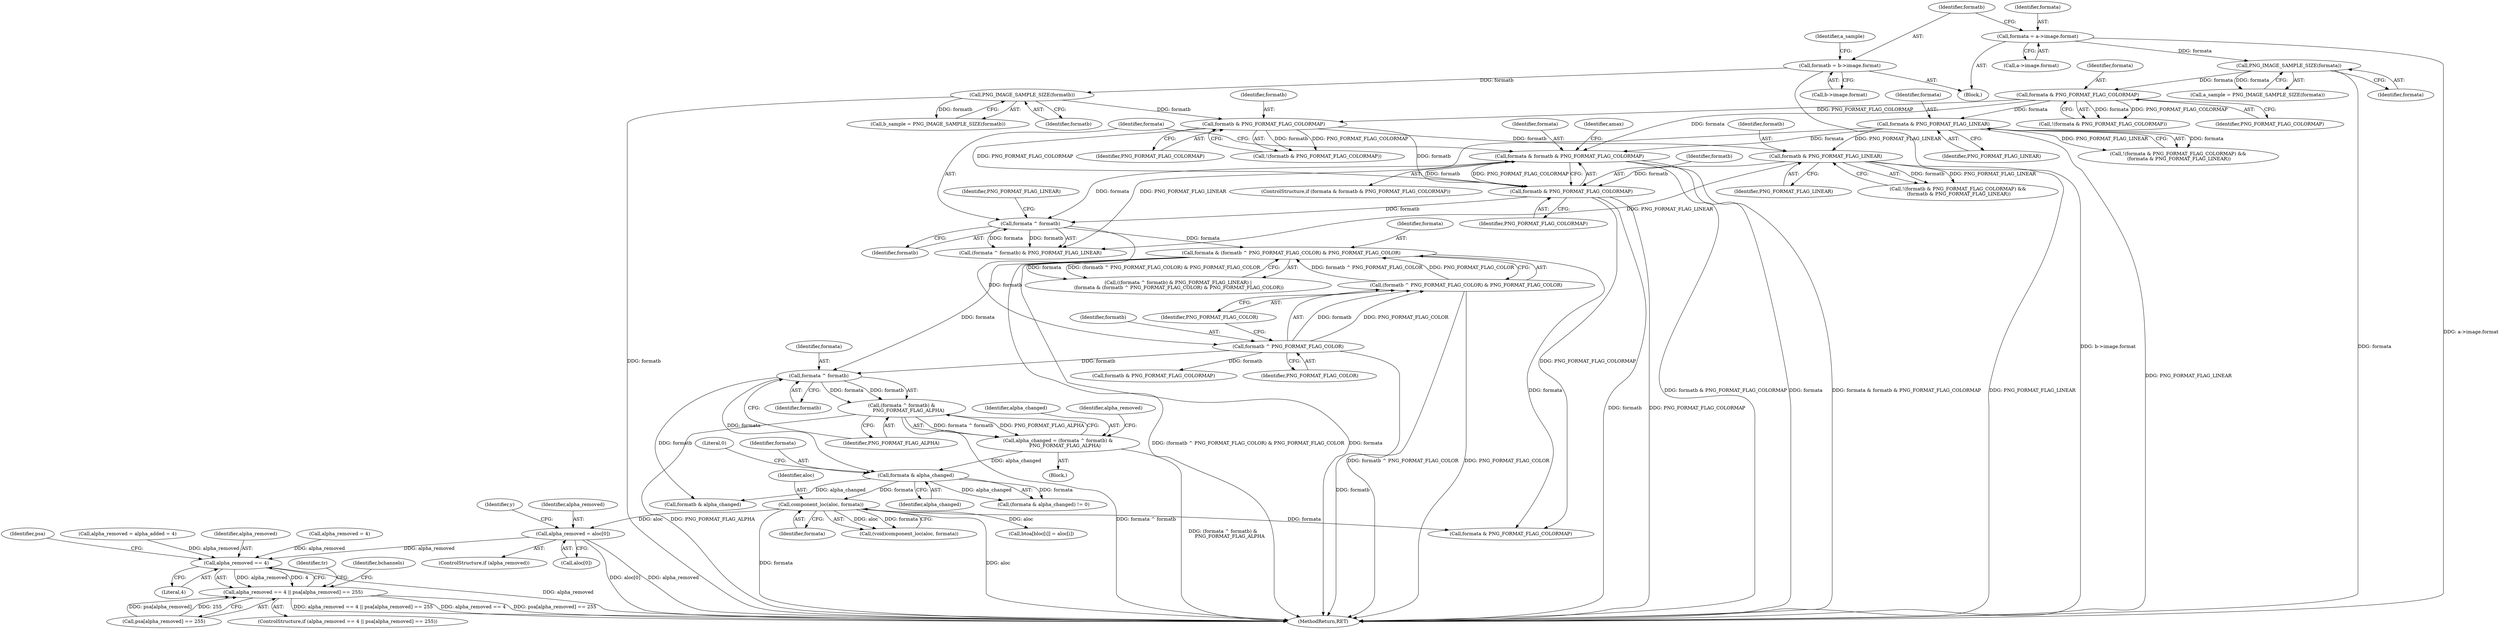 digraph "0_Android_9d4853418ab2f754c2b63e091c29c5529b8b86ca_27@API" {
"1000767" [label="(Call,alpha_removed = aloc[0])"];
"1000722" [label="(Call,component_loc(aloc, formata))"];
"1000705" [label="(Call,formata & alpha_changed)"];
"1000698" [label="(Call,formata ^ formatb)"];
"1000686" [label="(Call,formata & (formatb ^ PNG_FORMAT_FLAG_COLOR) & PNG_FORMAT_FLAG_COLOR)"];
"1000682" [label="(Call,formata ^ formatb)"];
"1000303" [label="(Call,formata & formatb & PNG_FORMAT_FLAG_COLORMAP)"];
"1000257" [label="(Call,formata & PNG_FORMAT_FLAG_COLORMAP)"];
"1000208" [label="(Call,PNG_IMAGE_SAMPLE_SIZE(formata))"];
"1000190" [label="(Call,formata = a->image.format)"];
"1000260" [label="(Call,formata & PNG_FORMAT_FLAG_LINEAR)"];
"1000305" [label="(Call,formatb & PNG_FORMAT_FLAG_COLORMAP)"];
"1000272" [label="(Call,formatb & PNG_FORMAT_FLAG_LINEAR)"];
"1000269" [label="(Call,formatb & PNG_FORMAT_FLAG_COLORMAP)"];
"1000213" [label="(Call,PNG_IMAGE_SAMPLE_SIZE(formatb))"];
"1000198" [label="(Call,formatb = b->image.format)"];
"1000688" [label="(Call,(formatb ^ PNG_FORMAT_FLAG_COLOR) & PNG_FORMAT_FLAG_COLOR)"];
"1000689" [label="(Call,formatb ^ PNG_FORMAT_FLAG_COLOR)"];
"1000695" [label="(Call,alpha_changed = (formata ^ formatb) &\n         PNG_FORMAT_FLAG_ALPHA)"];
"1000697" [label="(Call,(formata ^ formatb) &\n         PNG_FORMAT_FLAG_ALPHA)"];
"1000982" [label="(Call,alpha_removed == 4)"];
"1000981" [label="(Call,alpha_removed == 4 || psa[alpha_removed] == 255)"];
"1000870" [label="(Call,formatb & PNG_FORMAT_FLAG_COLORMAP)"];
"1000722" [label="(Call,component_loc(aloc, formata))"];
"1000745" [label="(Call,btoa[bloc[i]] = aloc[i])"];
"1000706" [label="(Identifier,formata)"];
"1000768" [label="(Identifier,alpha_removed)"];
"1000685" [label="(Identifier,PNG_FORMAT_FLAG_LINEAR)"];
"1000693" [label="(Block,)"];
"1000257" [label="(Call,formata & PNG_FORMAT_FLAG_COLORMAP)"];
"1000272" [label="(Call,formatb & PNG_FORMAT_FLAG_LINEAR)"];
"1000704" [label="(Call,(formata & alpha_changed) != 0)"];
"1000689" [label="(Call,formatb ^ PNG_FORMAT_FLAG_COLOR)"];
"1000805" [label="(Identifier,y)"];
"1000690" [label="(Identifier,formatb)"];
"1000302" [label="(ControlStructure,if (formata & formatb & PNG_FORMAT_FLAG_COLORMAP))"];
"1000213" [label="(Call,PNG_IMAGE_SAMPLE_SIZE(formatb))"];
"1000260" [label="(Call,formata & PNG_FORMAT_FLAG_LINEAR)"];
"1000268" [label="(Call,!(formatb & PNG_FORMAT_FLAG_COLORMAP))"];
"1000691" [label="(Identifier,PNG_FORMAT_FLAG_COLOR)"];
"1000683" [label="(Identifier,formata)"];
"1000270" [label="(Identifier,formatb)"];
"1000984" [label="(Literal,4)"];
"1000199" [label="(Identifier,formatb)"];
"1000982" [label="(Call,alpha_removed == 4)"];
"1000700" [label="(Identifier,formatb)"];
"1000209" [label="(Identifier,formata)"];
"1000258" [label="(Identifier,formata)"];
"1000681" [label="(Call,(formata ^ formatb) & PNG_FORMAT_FLAG_LINEAR)"];
"1000769" [label="(Call,aloc[0])"];
"1000682" [label="(Call,formata ^ formatb)"];
"1000983" [label="(Identifier,alpha_removed)"];
"1000198" [label="(Call,formatb = b->image.format)"];
"1000191" [label="(Identifier,formata)"];
"1000261" [label="(Identifier,formata)"];
"1000699" [label="(Identifier,formata)"];
"1000144" [label="(Block,)"];
"1000259" [label="(Identifier,PNG_FORMAT_FLAG_COLORMAP)"];
"1000692" [label="(Identifier,PNG_FORMAT_FLAG_COLOR)"];
"1000306" [label="(Identifier,formatb)"];
"1000303" [label="(Call,formata & formatb & PNG_FORMAT_FLAG_COLORMAP)"];
"1000305" [label="(Call,formatb & PNG_FORMAT_FLAG_COLORMAP)"];
"1000705" [label="(Call,formata & alpha_changed)"];
"1000985" [label="(Call,psa[alpha_removed] == 255)"];
"1000190" [label="(Call,formata = a->image.format)"];
"1000267" [label="(Call,!(formatb & PNG_FORMAT_FLAG_COLORMAP) &&\n (formatb & PNG_FORMAT_FLAG_LINEAR))"];
"1000200" [label="(Call,b->image.format)"];
"1001061" [label="(Identifier,tr)"];
"1000695" [label="(Call,alpha_changed = (formata ^ formatb) &\n         PNG_FORMAT_FLAG_ALPHA)"];
"1000269" [label="(Call,formatb & PNG_FORMAT_FLAG_COLORMAP)"];
"1000765" [label="(ControlStructure,if (alpha_removed))"];
"1000315" [label="(Identifier,amax)"];
"1000211" [label="(Call,b_sample = PNG_IMAGE_SAMPLE_SIZE(formatb))"];
"1000773" [label="(Call,alpha_removed = 4)"];
"1000687" [label="(Identifier,formata)"];
"1000987" [label="(Identifier,psa)"];
"1000271" [label="(Identifier,PNG_FORMAT_FLAG_COLORMAP)"];
"1000304" [label="(Identifier,formata)"];
"1001128" [label="(MethodReturn,RET)"];
"1000767" [label="(Call,alpha_removed = aloc[0])"];
"1000684" [label="(Identifier,formatb)"];
"1000207" [label="(Identifier,a_sample)"];
"1000262" [label="(Identifier,PNG_FORMAT_FLAG_LINEAR)"];
"1000255" [label="(Call,!(formata & PNG_FORMAT_FLAG_COLORMAP) &&\n (formata & PNG_FORMAT_FLAG_LINEAR))"];
"1000992" [label="(Identifier,bchannels)"];
"1000192" [label="(Call,a->image.format)"];
"1000696" [label="(Identifier,alpha_changed)"];
"1000703" [label="(Identifier,alpha_removed)"];
"1000724" [label="(Identifier,formata)"];
"1000708" [label="(Literal,0)"];
"1000723" [label="(Identifier,aloc)"];
"1000712" [label="(Call,formatb & alpha_changed)"];
"1000980" [label="(ControlStructure,if (alpha_removed == 4 || psa[alpha_removed] == 255))"];
"1000686" [label="(Call,formata & (formatb ^ PNG_FORMAT_FLAG_COLOR) & PNG_FORMAT_FLAG_COLOR)"];
"1000256" [label="(Call,!(formata & PNG_FORMAT_FLAG_COLORMAP))"];
"1000981" [label="(Call,alpha_removed == 4 || psa[alpha_removed] == 255)"];
"1000707" [label="(Identifier,alpha_changed)"];
"1000214" [label="(Identifier,formatb)"];
"1000680" [label="(Call,((formata ^ formatb) & PNG_FORMAT_FLAG_LINEAR) |\n (formata & (formatb ^ PNG_FORMAT_FLAG_COLOR) & PNG_FORMAT_FLAG_COLOR))"];
"1000781" [label="(Call,alpha_removed = alpha_added = 4)"];
"1000845" [label="(Call,formata & PNG_FORMAT_FLAG_COLORMAP)"];
"1000273" [label="(Identifier,formatb)"];
"1000206" [label="(Call,a_sample = PNG_IMAGE_SAMPLE_SIZE(formata))"];
"1000698" [label="(Call,formata ^ formatb)"];
"1000701" [label="(Identifier,PNG_FORMAT_FLAG_ALPHA)"];
"1000720" [label="(Call,(void)component_loc(aloc, formata))"];
"1000208" [label="(Call,PNG_IMAGE_SAMPLE_SIZE(formata))"];
"1000307" [label="(Identifier,PNG_FORMAT_FLAG_COLORMAP)"];
"1000688" [label="(Call,(formatb ^ PNG_FORMAT_FLAG_COLOR) & PNG_FORMAT_FLAG_COLOR)"];
"1000697" [label="(Call,(formata ^ formatb) &\n         PNG_FORMAT_FLAG_ALPHA)"];
"1000274" [label="(Identifier,PNG_FORMAT_FLAG_LINEAR)"];
"1000767" -> "1000765"  [label="AST: "];
"1000767" -> "1000769"  [label="CFG: "];
"1000768" -> "1000767"  [label="AST: "];
"1000769" -> "1000767"  [label="AST: "];
"1000805" -> "1000767"  [label="CFG: "];
"1000767" -> "1001128"  [label="DDG: aloc[0]"];
"1000767" -> "1001128"  [label="DDG: alpha_removed"];
"1000722" -> "1000767"  [label="DDG: aloc"];
"1000767" -> "1000982"  [label="DDG: alpha_removed"];
"1000722" -> "1000720"  [label="AST: "];
"1000722" -> "1000724"  [label="CFG: "];
"1000723" -> "1000722"  [label="AST: "];
"1000724" -> "1000722"  [label="AST: "];
"1000720" -> "1000722"  [label="CFG: "];
"1000722" -> "1001128"  [label="DDG: formata"];
"1000722" -> "1001128"  [label="DDG: aloc"];
"1000722" -> "1000720"  [label="DDG: aloc"];
"1000722" -> "1000720"  [label="DDG: formata"];
"1000705" -> "1000722"  [label="DDG: formata"];
"1000722" -> "1000745"  [label="DDG: aloc"];
"1000722" -> "1000845"  [label="DDG: formata"];
"1000705" -> "1000704"  [label="AST: "];
"1000705" -> "1000707"  [label="CFG: "];
"1000706" -> "1000705"  [label="AST: "];
"1000707" -> "1000705"  [label="AST: "];
"1000708" -> "1000705"  [label="CFG: "];
"1000705" -> "1000704"  [label="DDG: formata"];
"1000705" -> "1000704"  [label="DDG: alpha_changed"];
"1000698" -> "1000705"  [label="DDG: formata"];
"1000695" -> "1000705"  [label="DDG: alpha_changed"];
"1000705" -> "1000712"  [label="DDG: alpha_changed"];
"1000698" -> "1000697"  [label="AST: "];
"1000698" -> "1000700"  [label="CFG: "];
"1000699" -> "1000698"  [label="AST: "];
"1000700" -> "1000698"  [label="AST: "];
"1000701" -> "1000698"  [label="CFG: "];
"1000698" -> "1000697"  [label="DDG: formata"];
"1000698" -> "1000697"  [label="DDG: formatb"];
"1000686" -> "1000698"  [label="DDG: formata"];
"1000689" -> "1000698"  [label="DDG: formatb"];
"1000698" -> "1000712"  [label="DDG: formatb"];
"1000686" -> "1000680"  [label="AST: "];
"1000686" -> "1000688"  [label="CFG: "];
"1000687" -> "1000686"  [label="AST: "];
"1000688" -> "1000686"  [label="AST: "];
"1000680" -> "1000686"  [label="CFG: "];
"1000686" -> "1001128"  [label="DDG: formata"];
"1000686" -> "1001128"  [label="DDG: (formatb ^ PNG_FORMAT_FLAG_COLOR) & PNG_FORMAT_FLAG_COLOR"];
"1000686" -> "1000680"  [label="DDG: formata"];
"1000686" -> "1000680"  [label="DDG: (formatb ^ PNG_FORMAT_FLAG_COLOR) & PNG_FORMAT_FLAG_COLOR"];
"1000682" -> "1000686"  [label="DDG: formata"];
"1000688" -> "1000686"  [label="DDG: formatb ^ PNG_FORMAT_FLAG_COLOR"];
"1000688" -> "1000686"  [label="DDG: PNG_FORMAT_FLAG_COLOR"];
"1000686" -> "1000845"  [label="DDG: formata"];
"1000682" -> "1000681"  [label="AST: "];
"1000682" -> "1000684"  [label="CFG: "];
"1000683" -> "1000682"  [label="AST: "];
"1000684" -> "1000682"  [label="AST: "];
"1000685" -> "1000682"  [label="CFG: "];
"1000682" -> "1000681"  [label="DDG: formata"];
"1000682" -> "1000681"  [label="DDG: formatb"];
"1000303" -> "1000682"  [label="DDG: formata"];
"1000305" -> "1000682"  [label="DDG: formatb"];
"1000682" -> "1000689"  [label="DDG: formatb"];
"1000303" -> "1000302"  [label="AST: "];
"1000303" -> "1000305"  [label="CFG: "];
"1000304" -> "1000303"  [label="AST: "];
"1000305" -> "1000303"  [label="AST: "];
"1000315" -> "1000303"  [label="CFG: "];
"1000683" -> "1000303"  [label="CFG: "];
"1000303" -> "1001128"  [label="DDG: formata"];
"1000303" -> "1001128"  [label="DDG: formata & formatb & PNG_FORMAT_FLAG_COLORMAP"];
"1000303" -> "1001128"  [label="DDG: formatb & PNG_FORMAT_FLAG_COLORMAP"];
"1000257" -> "1000303"  [label="DDG: formata"];
"1000260" -> "1000303"  [label="DDG: formata"];
"1000305" -> "1000303"  [label="DDG: formatb"];
"1000305" -> "1000303"  [label="DDG: PNG_FORMAT_FLAG_COLORMAP"];
"1000257" -> "1000256"  [label="AST: "];
"1000257" -> "1000259"  [label="CFG: "];
"1000258" -> "1000257"  [label="AST: "];
"1000259" -> "1000257"  [label="AST: "];
"1000256" -> "1000257"  [label="CFG: "];
"1000257" -> "1000256"  [label="DDG: formata"];
"1000257" -> "1000256"  [label="DDG: PNG_FORMAT_FLAG_COLORMAP"];
"1000208" -> "1000257"  [label="DDG: formata"];
"1000257" -> "1000260"  [label="DDG: formata"];
"1000257" -> "1000269"  [label="DDG: PNG_FORMAT_FLAG_COLORMAP"];
"1000208" -> "1000206"  [label="AST: "];
"1000208" -> "1000209"  [label="CFG: "];
"1000209" -> "1000208"  [label="AST: "];
"1000206" -> "1000208"  [label="CFG: "];
"1000208" -> "1001128"  [label="DDG: formata"];
"1000208" -> "1000206"  [label="DDG: formata"];
"1000190" -> "1000208"  [label="DDG: formata"];
"1000190" -> "1000144"  [label="AST: "];
"1000190" -> "1000192"  [label="CFG: "];
"1000191" -> "1000190"  [label="AST: "];
"1000192" -> "1000190"  [label="AST: "];
"1000199" -> "1000190"  [label="CFG: "];
"1000190" -> "1001128"  [label="DDG: a->image.format"];
"1000260" -> "1000255"  [label="AST: "];
"1000260" -> "1000262"  [label="CFG: "];
"1000261" -> "1000260"  [label="AST: "];
"1000262" -> "1000260"  [label="AST: "];
"1000255" -> "1000260"  [label="CFG: "];
"1000260" -> "1001128"  [label="DDG: PNG_FORMAT_FLAG_LINEAR"];
"1000260" -> "1000255"  [label="DDG: formata"];
"1000260" -> "1000255"  [label="DDG: PNG_FORMAT_FLAG_LINEAR"];
"1000260" -> "1000272"  [label="DDG: PNG_FORMAT_FLAG_LINEAR"];
"1000260" -> "1000681"  [label="DDG: PNG_FORMAT_FLAG_LINEAR"];
"1000305" -> "1000307"  [label="CFG: "];
"1000306" -> "1000305"  [label="AST: "];
"1000307" -> "1000305"  [label="AST: "];
"1000305" -> "1001128"  [label="DDG: PNG_FORMAT_FLAG_COLORMAP"];
"1000305" -> "1001128"  [label="DDG: formatb"];
"1000272" -> "1000305"  [label="DDG: formatb"];
"1000269" -> "1000305"  [label="DDG: formatb"];
"1000269" -> "1000305"  [label="DDG: PNG_FORMAT_FLAG_COLORMAP"];
"1000305" -> "1000845"  [label="DDG: PNG_FORMAT_FLAG_COLORMAP"];
"1000272" -> "1000267"  [label="AST: "];
"1000272" -> "1000274"  [label="CFG: "];
"1000273" -> "1000272"  [label="AST: "];
"1000274" -> "1000272"  [label="AST: "];
"1000267" -> "1000272"  [label="CFG: "];
"1000272" -> "1001128"  [label="DDG: PNG_FORMAT_FLAG_LINEAR"];
"1000272" -> "1000267"  [label="DDG: formatb"];
"1000272" -> "1000267"  [label="DDG: PNG_FORMAT_FLAG_LINEAR"];
"1000269" -> "1000272"  [label="DDG: formatb"];
"1000272" -> "1000681"  [label="DDG: PNG_FORMAT_FLAG_LINEAR"];
"1000269" -> "1000268"  [label="AST: "];
"1000269" -> "1000271"  [label="CFG: "];
"1000270" -> "1000269"  [label="AST: "];
"1000271" -> "1000269"  [label="AST: "];
"1000268" -> "1000269"  [label="CFG: "];
"1000269" -> "1000268"  [label="DDG: formatb"];
"1000269" -> "1000268"  [label="DDG: PNG_FORMAT_FLAG_COLORMAP"];
"1000213" -> "1000269"  [label="DDG: formatb"];
"1000213" -> "1000211"  [label="AST: "];
"1000213" -> "1000214"  [label="CFG: "];
"1000214" -> "1000213"  [label="AST: "];
"1000211" -> "1000213"  [label="CFG: "];
"1000213" -> "1001128"  [label="DDG: formatb"];
"1000213" -> "1000211"  [label="DDG: formatb"];
"1000198" -> "1000213"  [label="DDG: formatb"];
"1000198" -> "1000144"  [label="AST: "];
"1000198" -> "1000200"  [label="CFG: "];
"1000199" -> "1000198"  [label="AST: "];
"1000200" -> "1000198"  [label="AST: "];
"1000207" -> "1000198"  [label="CFG: "];
"1000198" -> "1001128"  [label="DDG: b->image.format"];
"1000688" -> "1000692"  [label="CFG: "];
"1000689" -> "1000688"  [label="AST: "];
"1000692" -> "1000688"  [label="AST: "];
"1000688" -> "1001128"  [label="DDG: formatb ^ PNG_FORMAT_FLAG_COLOR"];
"1000688" -> "1001128"  [label="DDG: PNG_FORMAT_FLAG_COLOR"];
"1000689" -> "1000688"  [label="DDG: formatb"];
"1000689" -> "1000688"  [label="DDG: PNG_FORMAT_FLAG_COLOR"];
"1000689" -> "1000691"  [label="CFG: "];
"1000690" -> "1000689"  [label="AST: "];
"1000691" -> "1000689"  [label="AST: "];
"1000692" -> "1000689"  [label="CFG: "];
"1000689" -> "1001128"  [label="DDG: formatb"];
"1000689" -> "1000870"  [label="DDG: formatb"];
"1000695" -> "1000693"  [label="AST: "];
"1000695" -> "1000697"  [label="CFG: "];
"1000696" -> "1000695"  [label="AST: "];
"1000697" -> "1000695"  [label="AST: "];
"1000703" -> "1000695"  [label="CFG: "];
"1000695" -> "1001128"  [label="DDG: (formata ^ formatb) &\n         PNG_FORMAT_FLAG_ALPHA"];
"1000697" -> "1000695"  [label="DDG: formata ^ formatb"];
"1000697" -> "1000695"  [label="DDG: PNG_FORMAT_FLAG_ALPHA"];
"1000697" -> "1000701"  [label="CFG: "];
"1000701" -> "1000697"  [label="AST: "];
"1000697" -> "1001128"  [label="DDG: PNG_FORMAT_FLAG_ALPHA"];
"1000697" -> "1001128"  [label="DDG: formata ^ formatb"];
"1000982" -> "1000981"  [label="AST: "];
"1000982" -> "1000984"  [label="CFG: "];
"1000983" -> "1000982"  [label="AST: "];
"1000984" -> "1000982"  [label="AST: "];
"1000987" -> "1000982"  [label="CFG: "];
"1000981" -> "1000982"  [label="CFG: "];
"1000982" -> "1001128"  [label="DDG: alpha_removed"];
"1000982" -> "1000981"  [label="DDG: alpha_removed"];
"1000982" -> "1000981"  [label="DDG: 4"];
"1000781" -> "1000982"  [label="DDG: alpha_removed"];
"1000773" -> "1000982"  [label="DDG: alpha_removed"];
"1000981" -> "1000980"  [label="AST: "];
"1000981" -> "1000985"  [label="CFG: "];
"1000985" -> "1000981"  [label="AST: "];
"1000992" -> "1000981"  [label="CFG: "];
"1001061" -> "1000981"  [label="CFG: "];
"1000981" -> "1001128"  [label="DDG: alpha_removed == 4 || psa[alpha_removed] == 255"];
"1000981" -> "1001128"  [label="DDG: alpha_removed == 4"];
"1000981" -> "1001128"  [label="DDG: psa[alpha_removed] == 255"];
"1000985" -> "1000981"  [label="DDG: psa[alpha_removed]"];
"1000985" -> "1000981"  [label="DDG: 255"];
}
